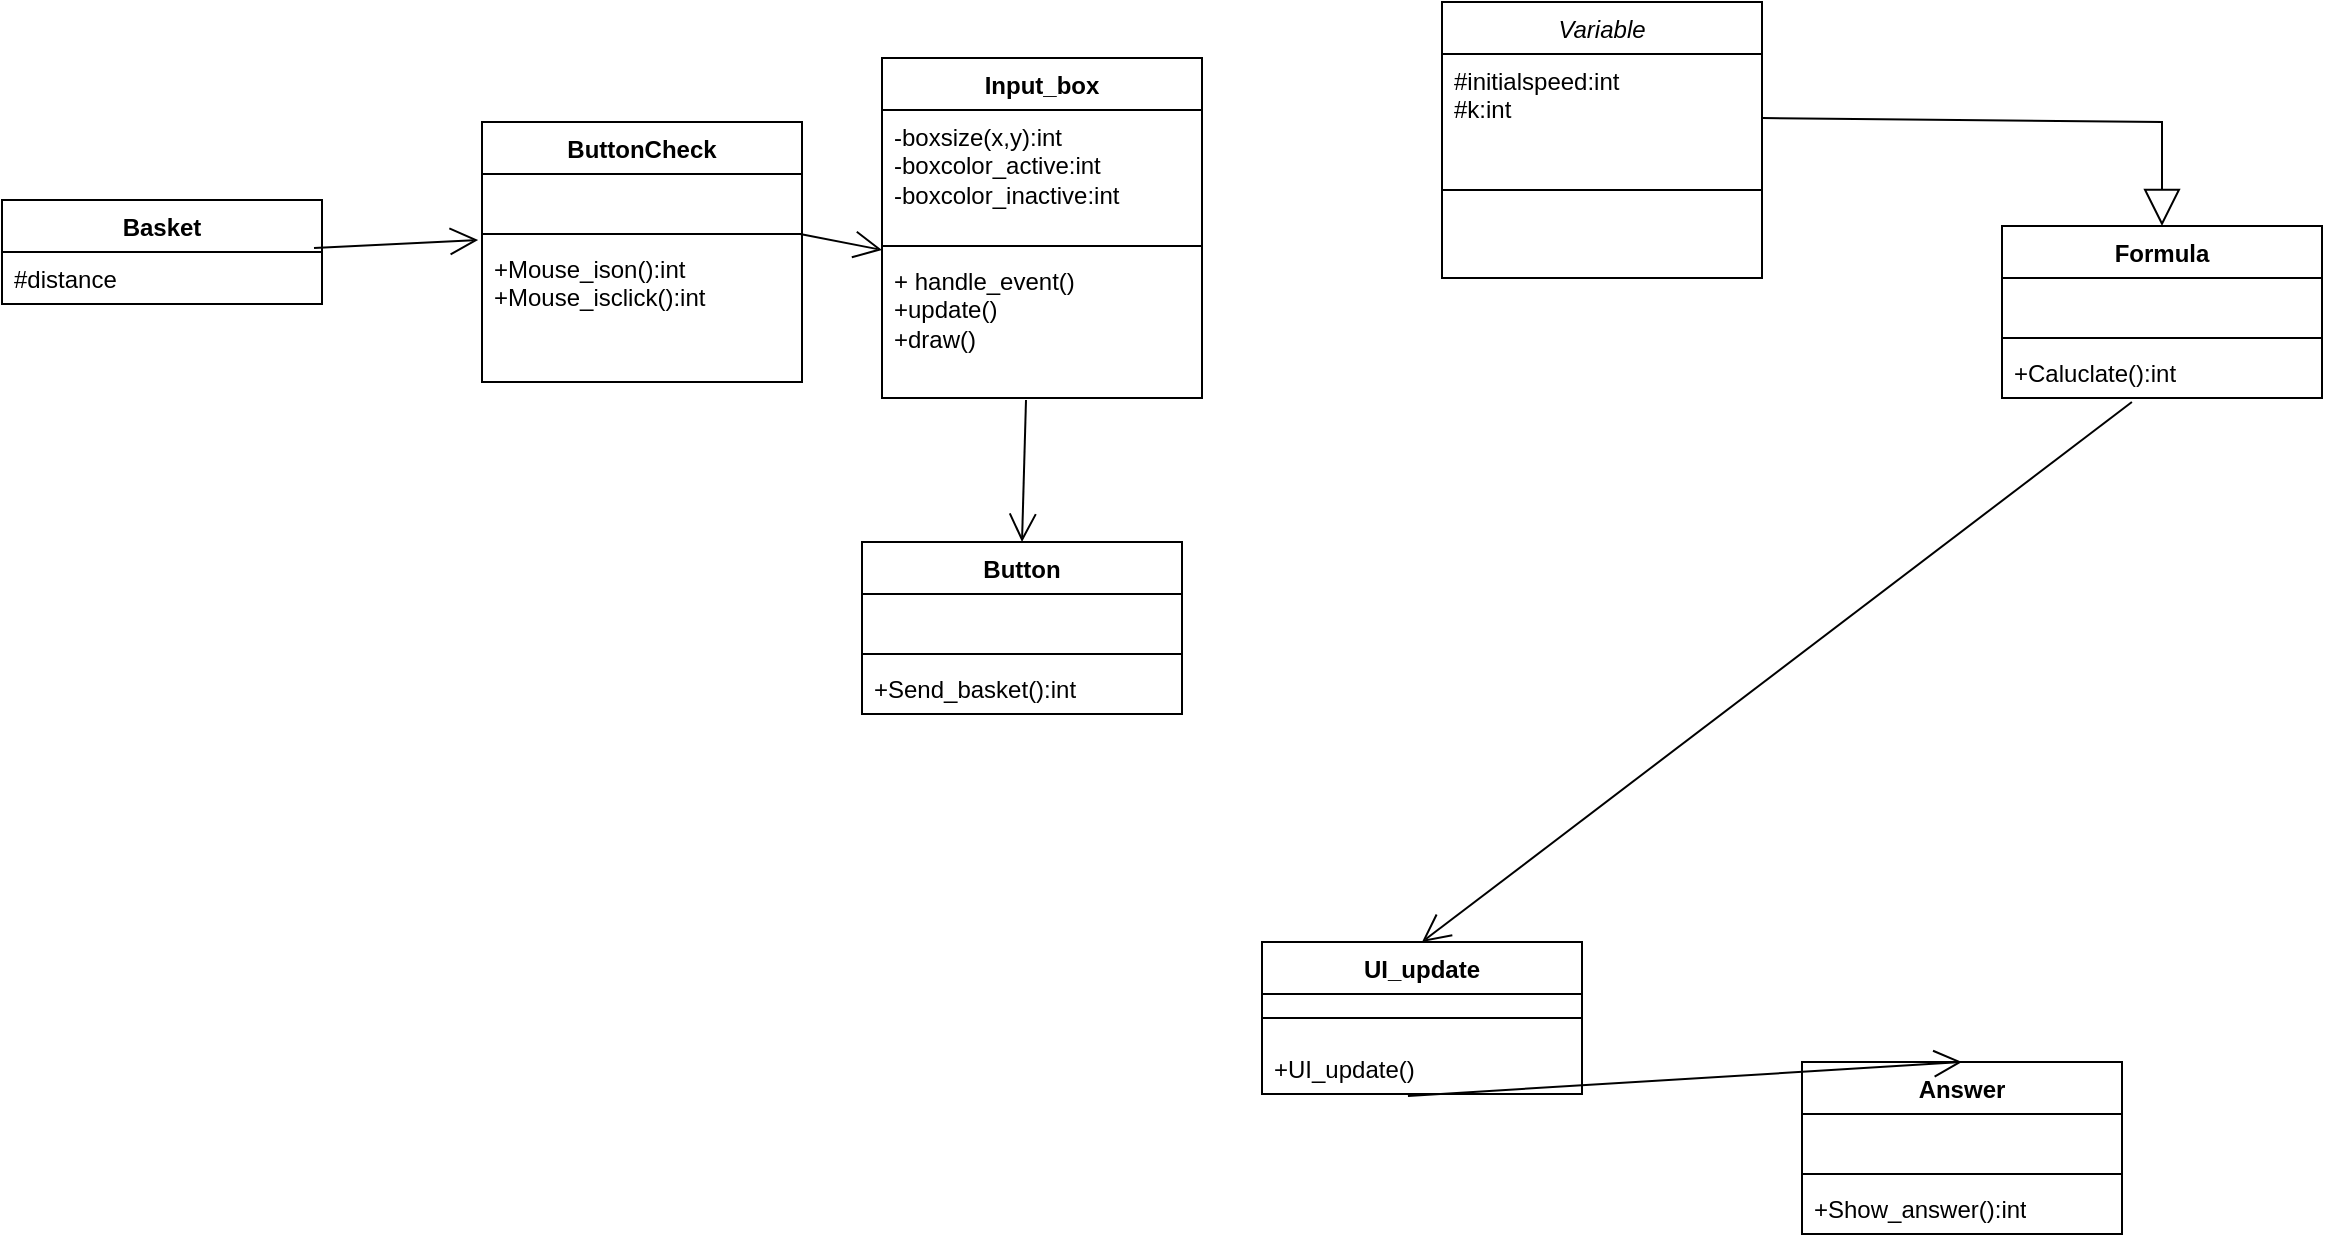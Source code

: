 <mxfile version="21.2.3" type="github">
  <diagram id="C5RBs43oDa-KdzZeNtuy" name="Page-1">
    <mxGraphModel dx="4685" dy="788" grid="1" gridSize="10" guides="1" tooltips="1" connect="1" arrows="1" fold="1" page="1" pageScale="2" pageWidth="1654" pageHeight="1169" math="0" shadow="0">
      <root>
        <mxCell id="WIyWlLk6GJQsqaUBKTNV-0" />
        <mxCell id="WIyWlLk6GJQsqaUBKTNV-1" parent="WIyWlLk6GJQsqaUBKTNV-0" />
        <mxCell id="zkfFHV4jXpPFQw0GAbJ--0" value="Variable" style="swimlane;fontStyle=2;align=center;verticalAlign=top;childLayout=stackLayout;horizontal=1;startSize=26;horizontalStack=0;resizeParent=1;resizeLast=0;collapsible=1;marginBottom=0;rounded=0;shadow=0;strokeWidth=1;" parent="WIyWlLk6GJQsqaUBKTNV-1" vertex="1">
          <mxGeometry x="690" y="30" width="160" height="138" as="geometry">
            <mxRectangle x="230" y="140" width="160" height="26" as="alternateBounds" />
          </mxGeometry>
        </mxCell>
        <mxCell id="zkfFHV4jXpPFQw0GAbJ--1" value="#initialspeed:int&#xa;#k:int&#xa;" style="text;align=left;verticalAlign=top;spacingLeft=4;spacingRight=4;overflow=hidden;rotatable=0;points=[[0,0.5],[1,0.5]];portConstraint=eastwest;" parent="zkfFHV4jXpPFQw0GAbJ--0" vertex="1">
          <mxGeometry y="26" width="160" height="64" as="geometry" />
        </mxCell>
        <mxCell id="zkfFHV4jXpPFQw0GAbJ--4" value="" style="line;html=1;strokeWidth=1;align=left;verticalAlign=middle;spacingTop=-1;spacingLeft=3;spacingRight=3;rotatable=0;labelPosition=right;points=[];portConstraint=eastwest;" parent="zkfFHV4jXpPFQw0GAbJ--0" vertex="1">
          <mxGeometry y="90" width="160" height="8" as="geometry" />
        </mxCell>
        <mxCell id="zkfFHV4jXpPFQw0GAbJ--5" value="&#xa;" style="text;align=left;verticalAlign=top;spacingLeft=4;spacingRight=4;overflow=hidden;rotatable=0;points=[[0,0.5],[1,0.5]];portConstraint=eastwest;" parent="zkfFHV4jXpPFQw0GAbJ--0" vertex="1">
          <mxGeometry y="98" width="160" height="26" as="geometry" />
        </mxCell>
        <mxCell id="uVeFspAkwVN7Rb345_LK-0" value="Basket" style="swimlane;fontStyle=1;align=center;verticalAlign=top;childLayout=stackLayout;horizontal=1;startSize=26;horizontalStack=0;resizeParent=1;resizeParentMax=0;resizeLast=0;collapsible=1;marginBottom=0;whiteSpace=wrap;html=1;" parent="WIyWlLk6GJQsqaUBKTNV-1" vertex="1">
          <mxGeometry x="-30" y="129" width="160" height="52" as="geometry" />
        </mxCell>
        <mxCell id="uVeFspAkwVN7Rb345_LK-1" value="#distance" style="text;strokeColor=none;fillColor=none;align=left;verticalAlign=top;spacingLeft=4;spacingRight=4;overflow=hidden;rotatable=0;points=[[0,0.5],[1,0.5]];portConstraint=eastwest;whiteSpace=wrap;html=1;" parent="uVeFspAkwVN7Rb345_LK-0" vertex="1">
          <mxGeometry y="26" width="160" height="26" as="geometry" />
        </mxCell>
        <mxCell id="5JI9QgIkKtYmMVpgMWk6-4" value="UI_update" style="swimlane;fontStyle=1;align=center;verticalAlign=top;childLayout=stackLayout;horizontal=1;startSize=26;horizontalStack=0;resizeParent=1;resizeParentMax=0;resizeLast=0;collapsible=1;marginBottom=0;whiteSpace=wrap;html=1;" vertex="1" parent="WIyWlLk6GJQsqaUBKTNV-1">
          <mxGeometry x="600" y="500" width="160" height="76" as="geometry" />
        </mxCell>
        <mxCell id="5JI9QgIkKtYmMVpgMWk6-6" value="" style="line;strokeWidth=1;fillColor=none;align=left;verticalAlign=middle;spacingTop=-1;spacingLeft=3;spacingRight=3;rotatable=0;labelPosition=right;points=[];portConstraint=eastwest;strokeColor=inherit;" vertex="1" parent="5JI9QgIkKtYmMVpgMWk6-4">
          <mxGeometry y="26" width="160" height="24" as="geometry" />
        </mxCell>
        <mxCell id="5JI9QgIkKtYmMVpgMWk6-7" value="+UI_update()" style="text;strokeColor=none;fillColor=none;align=left;verticalAlign=top;spacingLeft=4;spacingRight=4;overflow=hidden;rotatable=0;points=[[0,0.5],[1,0.5]];portConstraint=eastwest;whiteSpace=wrap;html=1;" vertex="1" parent="5JI9QgIkKtYmMVpgMWk6-4">
          <mxGeometry y="50" width="160" height="26" as="geometry" />
        </mxCell>
        <mxCell id="5JI9QgIkKtYmMVpgMWk6-0" value="Input_box" style="swimlane;fontStyle=1;align=center;verticalAlign=top;childLayout=stackLayout;horizontal=1;startSize=26;horizontalStack=0;resizeParent=1;resizeParentMax=0;resizeLast=0;collapsible=1;marginBottom=0;whiteSpace=wrap;html=1;" vertex="1" parent="WIyWlLk6GJQsqaUBKTNV-1">
          <mxGeometry x="410" y="58" width="160" height="170" as="geometry" />
        </mxCell>
        <mxCell id="5JI9QgIkKtYmMVpgMWk6-1" value="-boxsize(x,y):int&lt;br&gt;-boxcolor_active:int&lt;br&gt;-boxcolor_inactive:int&lt;br style=&quot;border-color: var(--border-color);&quot;&gt;" style="text;strokeColor=none;fillColor=none;align=left;verticalAlign=top;spacingLeft=4;spacingRight=4;overflow=hidden;rotatable=0;points=[[0,0.5],[1,0.5]];portConstraint=eastwest;whiteSpace=wrap;html=1;" vertex="1" parent="5JI9QgIkKtYmMVpgMWk6-0">
          <mxGeometry y="26" width="160" height="64" as="geometry" />
        </mxCell>
        <mxCell id="5JI9QgIkKtYmMVpgMWk6-2" value="" style="line;strokeWidth=1;fillColor=none;align=left;verticalAlign=middle;spacingTop=-1;spacingLeft=3;spacingRight=3;rotatable=0;labelPosition=right;points=[];portConstraint=eastwest;strokeColor=inherit;" vertex="1" parent="5JI9QgIkKtYmMVpgMWk6-0">
          <mxGeometry y="90" width="160" height="8" as="geometry" />
        </mxCell>
        <mxCell id="5JI9QgIkKtYmMVpgMWk6-3" value="+ handle_event()&lt;br&gt;+update()&lt;br&gt;+draw()&lt;br&gt;" style="text;strokeColor=none;fillColor=none;align=left;verticalAlign=top;spacingLeft=4;spacingRight=4;overflow=hidden;rotatable=0;points=[[0,0.5],[1,0.5]];portConstraint=eastwest;whiteSpace=wrap;html=1;" vertex="1" parent="5JI9QgIkKtYmMVpgMWk6-0">
          <mxGeometry y="98" width="160" height="72" as="geometry" />
        </mxCell>
        <mxCell id="5JI9QgIkKtYmMVpgMWk6-15" value="" style="endArrow=open;endFill=1;endSize=12;html=1;rounded=0;exitX=0.45;exitY=1.014;exitDx=0;exitDy=0;exitPerimeter=0;entryX=0.5;entryY=0;entryDx=0;entryDy=0;" edge="1" parent="WIyWlLk6GJQsqaUBKTNV-1" source="5JI9QgIkKtYmMVpgMWk6-3" target="5JI9QgIkKtYmMVpgMWk6-47">
          <mxGeometry width="160" relative="1" as="geometry">
            <mxPoint x="450" y="410" as="sourcePoint" />
            <mxPoint x="610" y="410" as="targetPoint" />
          </mxGeometry>
        </mxCell>
        <mxCell id="5JI9QgIkKtYmMVpgMWk6-17" value="" style="endArrow=open;endFill=1;endSize=12;html=1;rounded=0;exitX=0.975;exitY=-0.077;exitDx=0;exitDy=0;exitPerimeter=0;entryX=-0.012;entryY=-0.014;entryDx=0;entryDy=0;entryPerimeter=0;" edge="1" parent="WIyWlLk6GJQsqaUBKTNV-1" source="uVeFspAkwVN7Rb345_LK-1" target="5JI9QgIkKtYmMVpgMWk6-34">
          <mxGeometry width="160" relative="1" as="geometry">
            <mxPoint x="450" y="410" as="sourcePoint" />
            <mxPoint x="610" y="410" as="targetPoint" />
          </mxGeometry>
        </mxCell>
        <mxCell id="5JI9QgIkKtYmMVpgMWk6-26" value="Answer" style="swimlane;fontStyle=1;align=center;verticalAlign=top;childLayout=stackLayout;horizontal=1;startSize=26;horizontalStack=0;resizeParent=1;resizeParentMax=0;resizeLast=0;collapsible=1;marginBottom=0;whiteSpace=wrap;html=1;" vertex="1" parent="WIyWlLk6GJQsqaUBKTNV-1">
          <mxGeometry x="870" y="560" width="160" height="86" as="geometry" />
        </mxCell>
        <mxCell id="5JI9QgIkKtYmMVpgMWk6-27" value="&lt;br&gt;" style="text;strokeColor=none;fillColor=none;align=left;verticalAlign=top;spacingLeft=4;spacingRight=4;overflow=hidden;rotatable=0;points=[[0,0.5],[1,0.5]];portConstraint=eastwest;whiteSpace=wrap;html=1;" vertex="1" parent="5JI9QgIkKtYmMVpgMWk6-26">
          <mxGeometry y="26" width="160" height="26" as="geometry" />
        </mxCell>
        <mxCell id="5JI9QgIkKtYmMVpgMWk6-28" value="" style="line;strokeWidth=1;fillColor=none;align=left;verticalAlign=middle;spacingTop=-1;spacingLeft=3;spacingRight=3;rotatable=0;labelPosition=right;points=[];portConstraint=eastwest;strokeColor=inherit;" vertex="1" parent="5JI9QgIkKtYmMVpgMWk6-26">
          <mxGeometry y="52" width="160" height="8" as="geometry" />
        </mxCell>
        <mxCell id="5JI9QgIkKtYmMVpgMWk6-29" value="+Show_answer():int" style="text;strokeColor=none;fillColor=none;align=left;verticalAlign=top;spacingLeft=4;spacingRight=4;overflow=hidden;rotatable=0;points=[[0,0.5],[1,0.5]];portConstraint=eastwest;whiteSpace=wrap;html=1;" vertex="1" parent="5JI9QgIkKtYmMVpgMWk6-26">
          <mxGeometry y="60" width="160" height="26" as="geometry" />
        </mxCell>
        <mxCell id="5JI9QgIkKtYmMVpgMWk6-30" value="" style="endArrow=open;endFill=1;endSize=12;html=1;rounded=0;exitX=0.456;exitY=1.038;exitDx=0;exitDy=0;exitPerimeter=0;entryX=0.5;entryY=0;entryDx=0;entryDy=0;" edge="1" parent="WIyWlLk6GJQsqaUBKTNV-1" source="5JI9QgIkKtYmMVpgMWk6-7" target="5JI9QgIkKtYmMVpgMWk6-26">
          <mxGeometry width="160" relative="1" as="geometry">
            <mxPoint x="450" y="450" as="sourcePoint" />
            <mxPoint x="610" y="450" as="targetPoint" />
          </mxGeometry>
        </mxCell>
        <mxCell id="5JI9QgIkKtYmMVpgMWk6-31" value="ButtonCheck" style="swimlane;fontStyle=1;align=center;verticalAlign=top;childLayout=stackLayout;horizontal=1;startSize=26;horizontalStack=0;resizeParent=1;resizeParentMax=0;resizeLast=0;collapsible=1;marginBottom=0;whiteSpace=wrap;html=1;" vertex="1" parent="WIyWlLk6GJQsqaUBKTNV-1">
          <mxGeometry x="210" y="90" width="160" height="130" as="geometry" />
        </mxCell>
        <mxCell id="5JI9QgIkKtYmMVpgMWk6-32" value="&lt;br&gt;" style="text;strokeColor=none;fillColor=none;align=left;verticalAlign=top;spacingLeft=4;spacingRight=4;overflow=hidden;rotatable=0;points=[[0,0.5],[1,0.5]];portConstraint=eastwest;whiteSpace=wrap;html=1;" vertex="1" parent="5JI9QgIkKtYmMVpgMWk6-31">
          <mxGeometry y="26" width="160" height="26" as="geometry" />
        </mxCell>
        <mxCell id="5JI9QgIkKtYmMVpgMWk6-33" value="" style="line;strokeWidth=1;fillColor=none;align=left;verticalAlign=middle;spacingTop=-1;spacingLeft=3;spacingRight=3;rotatable=0;labelPosition=right;points=[];portConstraint=eastwest;strokeColor=inherit;" vertex="1" parent="5JI9QgIkKtYmMVpgMWk6-31">
          <mxGeometry y="52" width="160" height="8" as="geometry" />
        </mxCell>
        <mxCell id="5JI9QgIkKtYmMVpgMWk6-34" value="+Mouse_ison():int&lt;br&gt;+Mouse_isclick():int" style="text;strokeColor=none;fillColor=none;align=left;verticalAlign=top;spacingLeft=4;spacingRight=4;overflow=hidden;rotatable=0;points=[[0,0.5],[1,0.5]];portConstraint=eastwest;whiteSpace=wrap;html=1;" vertex="1" parent="5JI9QgIkKtYmMVpgMWk6-31">
          <mxGeometry y="60" width="160" height="70" as="geometry" />
        </mxCell>
        <mxCell id="5JI9QgIkKtYmMVpgMWk6-38" value="Formula" style="swimlane;fontStyle=1;align=center;verticalAlign=top;childLayout=stackLayout;horizontal=1;startSize=26;horizontalStack=0;resizeParent=1;resizeParentMax=0;resizeLast=0;collapsible=1;marginBottom=0;whiteSpace=wrap;html=1;" vertex="1" parent="WIyWlLk6GJQsqaUBKTNV-1">
          <mxGeometry x="970" y="142" width="160" height="86" as="geometry" />
        </mxCell>
        <mxCell id="5JI9QgIkKtYmMVpgMWk6-39" value="&lt;br&gt;" style="text;strokeColor=none;fillColor=none;align=left;verticalAlign=top;spacingLeft=4;spacingRight=4;overflow=hidden;rotatable=0;points=[[0,0.5],[1,0.5]];portConstraint=eastwest;whiteSpace=wrap;html=1;" vertex="1" parent="5JI9QgIkKtYmMVpgMWk6-38">
          <mxGeometry y="26" width="160" height="26" as="geometry" />
        </mxCell>
        <mxCell id="5JI9QgIkKtYmMVpgMWk6-40" value="" style="line;strokeWidth=1;fillColor=none;align=left;verticalAlign=middle;spacingTop=-1;spacingLeft=3;spacingRight=3;rotatable=0;labelPosition=right;points=[];portConstraint=eastwest;strokeColor=inherit;" vertex="1" parent="5JI9QgIkKtYmMVpgMWk6-38">
          <mxGeometry y="52" width="160" height="8" as="geometry" />
        </mxCell>
        <mxCell id="5JI9QgIkKtYmMVpgMWk6-41" value="+Caluclate():int" style="text;strokeColor=none;fillColor=none;align=left;verticalAlign=top;spacingLeft=4;spacingRight=4;overflow=hidden;rotatable=0;points=[[0,0.5],[1,0.5]];portConstraint=eastwest;whiteSpace=wrap;html=1;" vertex="1" parent="5JI9QgIkKtYmMVpgMWk6-38">
          <mxGeometry y="60" width="160" height="26" as="geometry" />
        </mxCell>
        <mxCell id="5JI9QgIkKtYmMVpgMWk6-43" value="" style="endArrow=block;endSize=16;endFill=0;html=1;rounded=0;exitX=1;exitY=0.5;exitDx=0;exitDy=0;entryX=0.5;entryY=0;entryDx=0;entryDy=0;" edge="1" parent="WIyWlLk6GJQsqaUBKTNV-1" source="zkfFHV4jXpPFQw0GAbJ--1" target="5JI9QgIkKtYmMVpgMWk6-38">
          <mxGeometry width="160" relative="1" as="geometry">
            <mxPoint x="450" y="280" as="sourcePoint" />
            <mxPoint x="610" y="280" as="targetPoint" />
            <Array as="points">
              <mxPoint x="1050" y="90" />
            </Array>
          </mxGeometry>
        </mxCell>
        <mxCell id="5JI9QgIkKtYmMVpgMWk6-46" value="" style="endArrow=open;endFill=1;endSize=12;html=1;rounded=0;exitX=0.406;exitY=1.077;exitDx=0;exitDy=0;exitPerimeter=0;entryX=0.5;entryY=0;entryDx=0;entryDy=0;" edge="1" parent="WIyWlLk6GJQsqaUBKTNV-1" source="5JI9QgIkKtYmMVpgMWk6-41" target="5JI9QgIkKtYmMVpgMWk6-4">
          <mxGeometry width="160" relative="1" as="geometry">
            <mxPoint x="1060" y="300" as="sourcePoint" />
            <mxPoint x="1220" y="300" as="targetPoint" />
          </mxGeometry>
        </mxCell>
        <mxCell id="5JI9QgIkKtYmMVpgMWk6-47" value="Button" style="swimlane;fontStyle=1;align=center;verticalAlign=top;childLayout=stackLayout;horizontal=1;startSize=26;horizontalStack=0;resizeParent=1;resizeParentMax=0;resizeLast=0;collapsible=1;marginBottom=0;whiteSpace=wrap;html=1;" vertex="1" parent="WIyWlLk6GJQsqaUBKTNV-1">
          <mxGeometry x="400" y="300" width="160" height="86" as="geometry" />
        </mxCell>
        <mxCell id="5JI9QgIkKtYmMVpgMWk6-48" value="&lt;br&gt;" style="text;strokeColor=none;fillColor=none;align=left;verticalAlign=top;spacingLeft=4;spacingRight=4;overflow=hidden;rotatable=0;points=[[0,0.5],[1,0.5]];portConstraint=eastwest;whiteSpace=wrap;html=1;" vertex="1" parent="5JI9QgIkKtYmMVpgMWk6-47">
          <mxGeometry y="26" width="160" height="26" as="geometry" />
        </mxCell>
        <mxCell id="5JI9QgIkKtYmMVpgMWk6-49" value="" style="line;strokeWidth=1;fillColor=none;align=left;verticalAlign=middle;spacingTop=-1;spacingLeft=3;spacingRight=3;rotatable=0;labelPosition=right;points=[];portConstraint=eastwest;strokeColor=inherit;" vertex="1" parent="5JI9QgIkKtYmMVpgMWk6-47">
          <mxGeometry y="52" width="160" height="8" as="geometry" />
        </mxCell>
        <mxCell id="5JI9QgIkKtYmMVpgMWk6-50" value="+Send_basket():int" style="text;strokeColor=none;fillColor=none;align=left;verticalAlign=top;spacingLeft=4;spacingRight=4;overflow=hidden;rotatable=0;points=[[0,0.5],[1,0.5]];portConstraint=eastwest;whiteSpace=wrap;html=1;" vertex="1" parent="5JI9QgIkKtYmMVpgMWk6-47">
          <mxGeometry y="60" width="160" height="26" as="geometry" />
        </mxCell>
        <mxCell id="5JI9QgIkKtYmMVpgMWk6-51" value="" style="endArrow=open;endFill=1;endSize=12;html=1;rounded=0;exitX=0.994;exitY=1.154;exitDx=0;exitDy=0;exitPerimeter=0;entryX=0;entryY=-0.028;entryDx=0;entryDy=0;entryPerimeter=0;" edge="1" parent="WIyWlLk6GJQsqaUBKTNV-1" source="5JI9QgIkKtYmMVpgMWk6-32" target="5JI9QgIkKtYmMVpgMWk6-3">
          <mxGeometry width="160" relative="1" as="geometry">
            <mxPoint x="450" y="400" as="sourcePoint" />
            <mxPoint x="610" y="400" as="targetPoint" />
          </mxGeometry>
        </mxCell>
      </root>
    </mxGraphModel>
  </diagram>
</mxfile>
